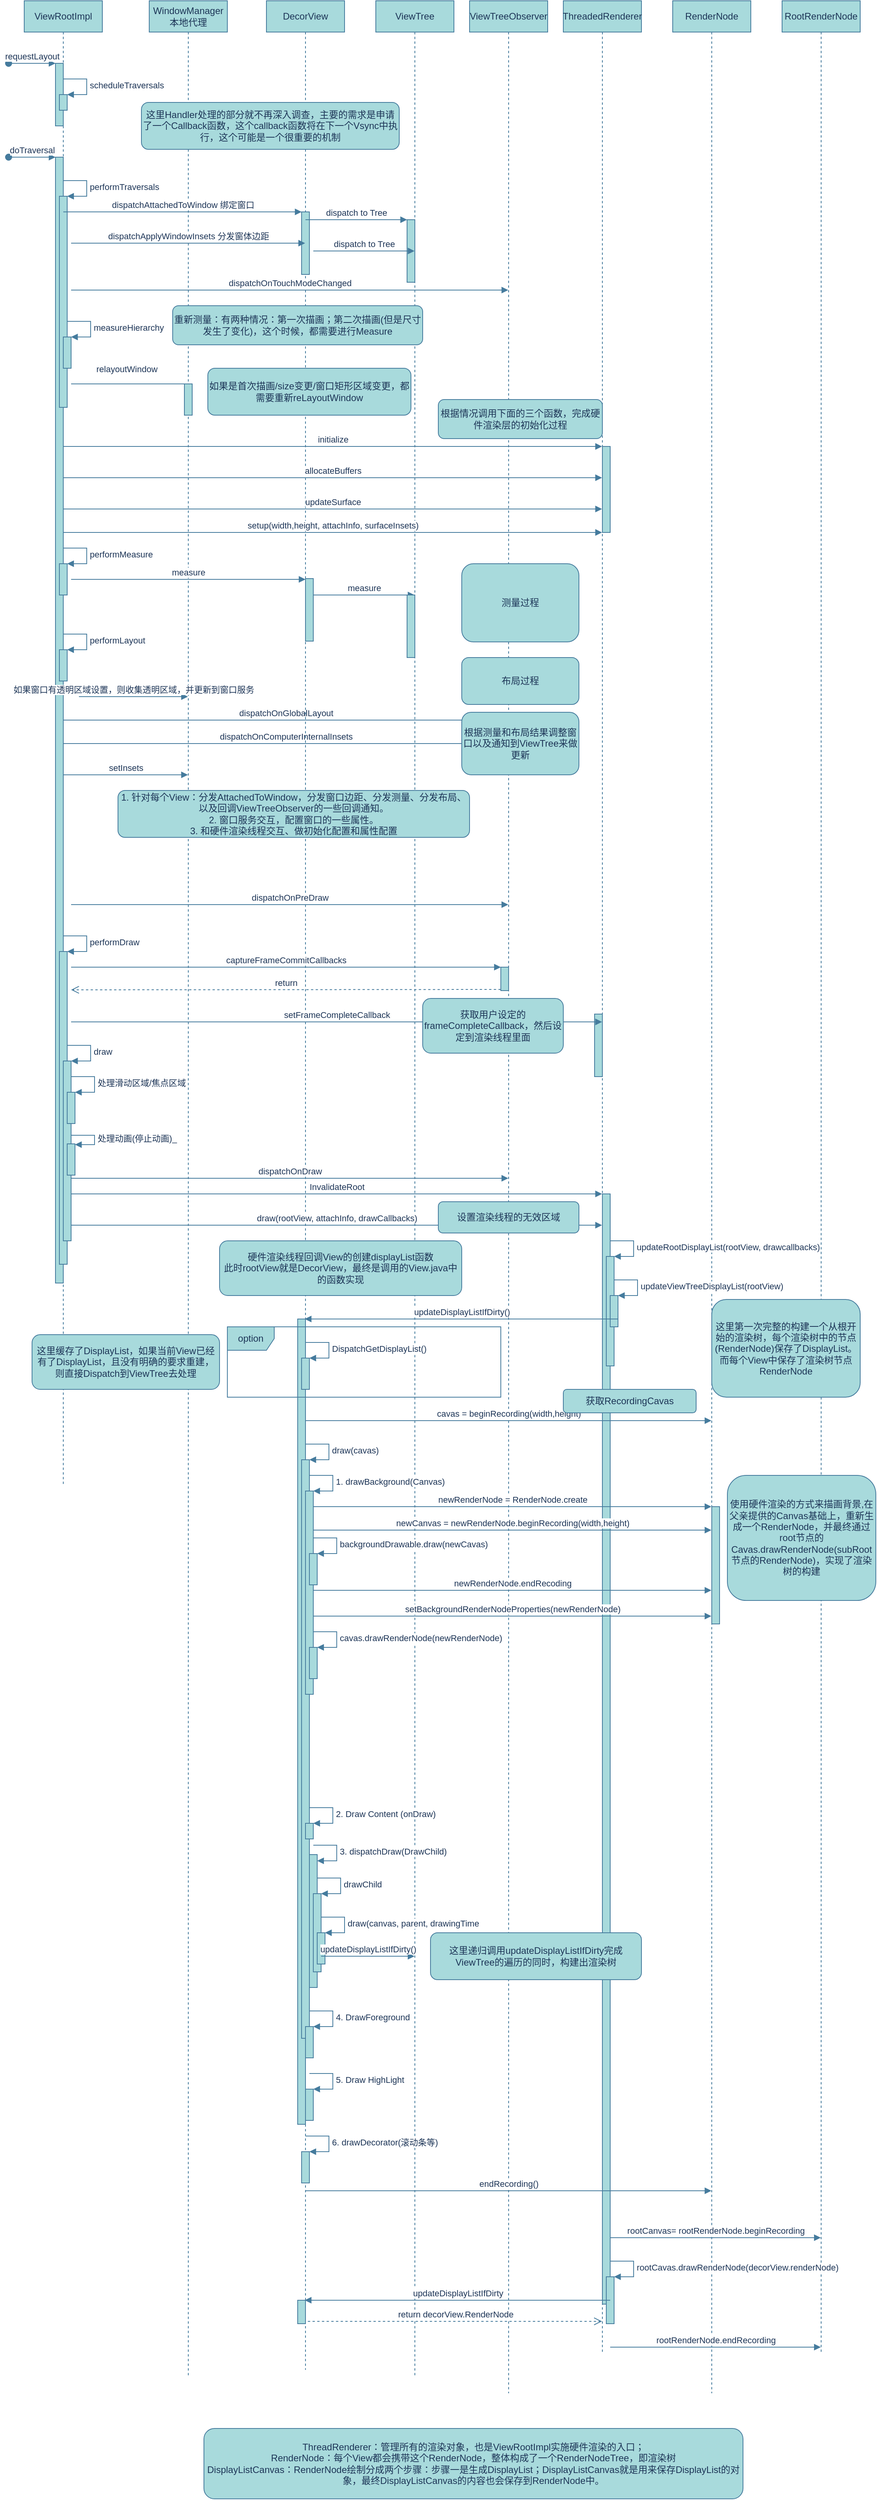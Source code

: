 <mxfile version="16.5.3" type="github">
  <diagram id="4_MvJZbQ4KGRWns48lMO" name="Page-1">
    <mxGraphModel dx="1306" dy="874" grid="1" gridSize="10" guides="1" tooltips="1" connect="1" arrows="1" fold="1" page="1" pageScale="1" pageWidth="850" pageHeight="1100" math="0" shadow="0">
      <root>
        <mxCell id="0" />
        <mxCell id="1" style="locked=1;" parent="0" />
        <mxCell id="CiGQHhAC6o2fzIwNxQN8-1" value="ViewRootImpl" style="shape=umlLifeline;perimeter=lifelinePerimeter;whiteSpace=wrap;html=1;container=1;collapsible=0;recursiveResize=0;outlineConnect=0;rounded=0;sketch=0;fontColor=#1D3557;strokeColor=#457B9D;fillColor=#A8DADC;" vertex="1" parent="1">
          <mxGeometry x="60" y="20" width="100" height="1900" as="geometry" />
        </mxCell>
        <mxCell id="CiGQHhAC6o2fzIwNxQN8-5" value="" style="html=1;points=[];perimeter=orthogonalPerimeter;rounded=0;sketch=0;fontColor=#1D3557;strokeColor=#457B9D;fillColor=#A8DADC;" vertex="1" parent="CiGQHhAC6o2fzIwNxQN8-1">
          <mxGeometry x="40" y="80" width="10" height="80" as="geometry" />
        </mxCell>
        <mxCell id="CiGQHhAC6o2fzIwNxQN8-6" value="requestLayout" style="html=1;verticalAlign=bottom;startArrow=oval;endArrow=block;startSize=8;rounded=1;sketch=0;fontColor=#1D3557;strokeColor=#457B9D;fillColor=#A8DADC;curved=0;" edge="1" target="CiGQHhAC6o2fzIwNxQN8-5" parent="CiGQHhAC6o2fzIwNxQN8-1">
          <mxGeometry relative="1" as="geometry">
            <mxPoint x="-20" y="80" as="sourcePoint" />
          </mxGeometry>
        </mxCell>
        <mxCell id="CiGQHhAC6o2fzIwNxQN8-7" value="" style="html=1;points=[];perimeter=orthogonalPerimeter;rounded=0;sketch=0;fontColor=#1D3557;strokeColor=#457B9D;fillColor=#A8DADC;" vertex="1" parent="CiGQHhAC6o2fzIwNxQN8-1">
          <mxGeometry x="45" y="120" width="10" height="20" as="geometry" />
        </mxCell>
        <mxCell id="CiGQHhAC6o2fzIwNxQN8-8" value="scheduleTraversals" style="edgeStyle=orthogonalEdgeStyle;html=1;align=left;spacingLeft=2;endArrow=block;rounded=0;entryX=1;entryY=0;sketch=0;fontColor=#1D3557;strokeColor=#457B9D;fillColor=#A8DADC;curved=0;" edge="1" target="CiGQHhAC6o2fzIwNxQN8-7" parent="CiGQHhAC6o2fzIwNxQN8-1">
          <mxGeometry relative="1" as="geometry">
            <mxPoint x="50" y="100" as="sourcePoint" />
            <Array as="points">
              <mxPoint x="80" y="100" />
            </Array>
          </mxGeometry>
        </mxCell>
        <mxCell id="CiGQHhAC6o2fzIwNxQN8-62" value="dispatchOnGlobalLayout" style="html=1;verticalAlign=bottom;endArrow=block;rounded=1;sketch=0;fontColor=#1D3557;strokeColor=#457B9D;fillColor=#A8DADC;curved=0;" edge="1" parent="CiGQHhAC6o2fzIwNxQN8-1" target="CiGQHhAC6o2fzIwNxQN8-31">
          <mxGeometry width="80" relative="1" as="geometry">
            <mxPoint x="50" y="920" as="sourcePoint" />
            <mxPoint x="130" y="920" as="targetPoint" />
          </mxGeometry>
        </mxCell>
        <mxCell id="CiGQHhAC6o2fzIwNxQN8-63" value="dispatchOnComputerInternalInsets" style="html=1;verticalAlign=bottom;endArrow=block;rounded=1;sketch=0;fontColor=#1D3557;strokeColor=#457B9D;fillColor=#A8DADC;curved=0;" edge="1" parent="CiGQHhAC6o2fzIwNxQN8-1" target="CiGQHhAC6o2fzIwNxQN8-31">
          <mxGeometry width="80" relative="1" as="geometry">
            <mxPoint x="50" y="950" as="sourcePoint" />
            <mxPoint x="130" y="950" as="targetPoint" />
          </mxGeometry>
        </mxCell>
        <mxCell id="CiGQHhAC6o2fzIwNxQN8-2" value="DecorView" style="shape=umlLifeline;perimeter=lifelinePerimeter;whiteSpace=wrap;html=1;container=1;collapsible=0;recursiveResize=0;outlineConnect=0;rounded=0;sketch=0;fontColor=#1D3557;strokeColor=#457B9D;fillColor=#A8DADC;" vertex="1" parent="1">
          <mxGeometry x="370" y="20" width="100" height="3030" as="geometry" />
        </mxCell>
        <mxCell id="CiGQHhAC6o2fzIwNxQN8-3" value="WindowManager&lt;br&gt;本地代理" style="shape=umlLifeline;perimeter=lifelinePerimeter;whiteSpace=wrap;html=1;container=1;collapsible=0;recursiveResize=0;outlineConnect=0;rounded=0;sketch=0;fontColor=#1D3557;strokeColor=#457B9D;fillColor=#A8DADC;" vertex="1" parent="1">
          <mxGeometry x="220" y="20" width="100" height="3040" as="geometry" />
        </mxCell>
        <mxCell id="CiGQHhAC6o2fzIwNxQN8-4" value="ViewTree" style="shape=umlLifeline;perimeter=lifelinePerimeter;whiteSpace=wrap;html=1;container=1;collapsible=0;recursiveResize=0;outlineConnect=0;rounded=0;sketch=0;fontColor=#1D3557;strokeColor=#457B9D;fillColor=#A8DADC;" vertex="1" parent="1">
          <mxGeometry x="510" y="20" width="100" height="3040" as="geometry" />
        </mxCell>
        <mxCell id="CiGQHhAC6o2fzIwNxQN8-31" value="ViewTreeObserver" style="shape=umlLifeline;perimeter=lifelinePerimeter;whiteSpace=wrap;html=1;container=1;collapsible=0;recursiveResize=0;outlineConnect=0;rounded=0;sketch=0;fontColor=#1D3557;strokeColor=#457B9D;fillColor=#A8DADC;" vertex="1" parent="1">
          <mxGeometry x="630" y="20" width="100" height="3060" as="geometry" />
        </mxCell>
        <mxCell id="CiGQHhAC6o2fzIwNxQN8-44" value="ThreadedRenderer" style="shape=umlLifeline;perimeter=lifelinePerimeter;whiteSpace=wrap;html=1;container=1;collapsible=0;recursiveResize=0;outlineConnect=0;rounded=0;sketch=0;fontColor=#1D3557;strokeColor=#457B9D;fillColor=#A8DADC;" vertex="1" parent="1">
          <mxGeometry x="750" y="20" width="100" height="3010" as="geometry" />
        </mxCell>
        <mxCell id="CiGQHhAC6o2fzIwNxQN8-106" value="RenderNode" style="shape=umlLifeline;perimeter=lifelinePerimeter;whiteSpace=wrap;html=1;container=1;collapsible=0;recursiveResize=0;outlineConnect=0;rounded=0;sketch=0;fontColor=#1D3557;strokeColor=#457B9D;fillColor=#A8DADC;" vertex="1" parent="1">
          <mxGeometry x="890" y="20" width="100" height="3060" as="geometry" />
        </mxCell>
        <mxCell id="CiGQHhAC6o2fzIwNxQN8-147" value="RootRenderNode" style="shape=umlLifeline;perimeter=lifelinePerimeter;whiteSpace=wrap;html=1;container=1;collapsible=0;recursiveResize=0;outlineConnect=0;rounded=0;sketch=0;fontColor=#1D3557;strokeColor=#457B9D;fillColor=#A8DADC;" vertex="1" parent="1">
          <mxGeometry x="1030" y="20" width="100" height="3010" as="geometry" />
        </mxCell>
        <mxCell id="CiGQHhAC6o2fzIwNxQN8-9" value="contentLayer" style="" parent="0" />
        <mxCell id="CiGQHhAC6o2fzIwNxQN8-14" value="" style="html=1;points=[];perimeter=orthogonalPerimeter;rounded=0;sketch=0;fontColor=#1D3557;strokeColor=#457B9D;fillColor=#A8DADC;" vertex="1" parent="CiGQHhAC6o2fzIwNxQN8-9">
          <mxGeometry x="100" y="220" width="10" height="1440" as="geometry" />
        </mxCell>
        <mxCell id="CiGQHhAC6o2fzIwNxQN8-15" value="doTraversal" style="html=1;verticalAlign=bottom;startArrow=oval;endArrow=block;startSize=8;rounded=1;sketch=0;fontColor=#1D3557;strokeColor=#457B9D;fillColor=#A8DADC;curved=0;" edge="1" target="CiGQHhAC6o2fzIwNxQN8-14" parent="CiGQHhAC6o2fzIwNxQN8-9">
          <mxGeometry relative="1" as="geometry">
            <mxPoint x="40" y="220" as="sourcePoint" />
          </mxGeometry>
        </mxCell>
        <mxCell id="CiGQHhAC6o2fzIwNxQN8-16" value="" style="html=1;points=[];perimeter=orthogonalPerimeter;rounded=0;sketch=0;fontColor=#1D3557;strokeColor=#457B9D;fillColor=#A8DADC;" vertex="1" parent="CiGQHhAC6o2fzIwNxQN8-9">
          <mxGeometry x="105" y="270" width="10" height="270" as="geometry" />
        </mxCell>
        <mxCell id="CiGQHhAC6o2fzIwNxQN8-17" value="performTraversals" style="edgeStyle=orthogonalEdgeStyle;html=1;align=left;spacingLeft=2;endArrow=block;rounded=0;entryX=1;entryY=0;sketch=0;fontColor=#1D3557;strokeColor=#457B9D;fillColor=#A8DADC;curved=0;" edge="1" target="CiGQHhAC6o2fzIwNxQN8-16" parent="CiGQHhAC6o2fzIwNxQN8-9">
          <mxGeometry relative="1" as="geometry">
            <mxPoint x="110" y="250" as="sourcePoint" />
            <Array as="points">
              <mxPoint x="140" y="250" />
            </Array>
          </mxGeometry>
        </mxCell>
        <mxCell id="CiGQHhAC6o2fzIwNxQN8-23" value="" style="html=1;points=[];perimeter=orthogonalPerimeter;rounded=0;sketch=0;fontColor=#1D3557;strokeColor=#457B9D;fillColor=#A8DADC;" vertex="1" parent="CiGQHhAC6o2fzIwNxQN8-9">
          <mxGeometry x="415" y="290" width="10" height="80" as="geometry" />
        </mxCell>
        <mxCell id="CiGQHhAC6o2fzIwNxQN8-24" value="dispatchAttachedToWindow 绑定窗口" style="html=1;verticalAlign=bottom;endArrow=block;entryX=0;entryY=0;rounded=1;sketch=0;fontColor=#1D3557;strokeColor=#457B9D;fillColor=#A8DADC;curved=0;" edge="1" target="CiGQHhAC6o2fzIwNxQN8-23" parent="CiGQHhAC6o2fzIwNxQN8-9" source="CiGQHhAC6o2fzIwNxQN8-1">
          <mxGeometry relative="1" as="geometry">
            <mxPoint x="345" y="290" as="sourcePoint" />
          </mxGeometry>
        </mxCell>
        <mxCell id="CiGQHhAC6o2fzIwNxQN8-26" value="dispatchApplyWindowInsets 分发窗体边距" style="html=1;verticalAlign=bottom;endArrow=block;rounded=1;sketch=0;fontColor=#1D3557;strokeColor=#457B9D;fillColor=#A8DADC;curved=0;" edge="1" parent="CiGQHhAC6o2fzIwNxQN8-9" target="CiGQHhAC6o2fzIwNxQN8-2">
          <mxGeometry width="80" relative="1" as="geometry">
            <mxPoint x="120" y="330" as="sourcePoint" />
            <mxPoint x="200" y="330" as="targetPoint" />
          </mxGeometry>
        </mxCell>
        <mxCell id="CiGQHhAC6o2fzIwNxQN8-27" value="" style="html=1;points=[];perimeter=orthogonalPerimeter;rounded=0;sketch=0;fontColor=#1D3557;strokeColor=#457B9D;fillColor=#A8DADC;" vertex="1" parent="CiGQHhAC6o2fzIwNxQN8-9">
          <mxGeometry x="550" y="300" width="10" height="80" as="geometry" />
        </mxCell>
        <mxCell id="CiGQHhAC6o2fzIwNxQN8-28" value="dispatch to Tree" style="html=1;verticalAlign=bottom;endArrow=block;entryX=0;entryY=0;rounded=1;sketch=0;fontColor=#1D3557;strokeColor=#457B9D;fillColor=#A8DADC;curved=0;" edge="1" target="CiGQHhAC6o2fzIwNxQN8-27" parent="CiGQHhAC6o2fzIwNxQN8-9" source="CiGQHhAC6o2fzIwNxQN8-2">
          <mxGeometry relative="1" as="geometry">
            <mxPoint x="480" y="300" as="sourcePoint" />
          </mxGeometry>
        </mxCell>
        <mxCell id="CiGQHhAC6o2fzIwNxQN8-30" value="dispatch to Tree" style="html=1;verticalAlign=bottom;endArrow=block;rounded=1;sketch=0;fontColor=#1D3557;strokeColor=#457B9D;fillColor=#A8DADC;curved=0;" edge="1" parent="CiGQHhAC6o2fzIwNxQN8-9" target="CiGQHhAC6o2fzIwNxQN8-4">
          <mxGeometry width="80" relative="1" as="geometry">
            <mxPoint x="430" y="340" as="sourcePoint" />
            <mxPoint x="510" y="340" as="targetPoint" />
          </mxGeometry>
        </mxCell>
        <mxCell id="CiGQHhAC6o2fzIwNxQN8-36" value="dispatchOnTouchModeChanged" style="html=1;verticalAlign=bottom;endArrow=block;rounded=1;sketch=0;fontColor=#1D3557;strokeColor=#457B9D;fillColor=#A8DADC;curved=0;" edge="1" parent="CiGQHhAC6o2fzIwNxQN8-9" target="CiGQHhAC6o2fzIwNxQN8-31">
          <mxGeometry width="80" relative="1" as="geometry">
            <mxPoint x="120" y="390" as="sourcePoint" />
            <mxPoint x="200" y="390" as="targetPoint" />
          </mxGeometry>
        </mxCell>
        <mxCell id="CiGQHhAC6o2fzIwNxQN8-37" value="" style="html=1;points=[];perimeter=orthogonalPerimeter;rounded=0;sketch=0;fontColor=#1D3557;strokeColor=#457B9D;fillColor=#A8DADC;" vertex="1" parent="CiGQHhAC6o2fzIwNxQN8-9">
          <mxGeometry x="110" y="450" width="10" height="40" as="geometry" />
        </mxCell>
        <mxCell id="CiGQHhAC6o2fzIwNxQN8-38" value="measureHierarchy" style="edgeStyle=orthogonalEdgeStyle;html=1;align=left;spacingLeft=2;endArrow=block;rounded=0;entryX=1;entryY=0;sketch=0;fontColor=#1D3557;strokeColor=#457B9D;fillColor=#A8DADC;curved=0;" edge="1" target="CiGQHhAC6o2fzIwNxQN8-37" parent="CiGQHhAC6o2fzIwNxQN8-9">
          <mxGeometry relative="1" as="geometry">
            <mxPoint x="115" y="430" as="sourcePoint" />
            <Array as="points">
              <mxPoint x="145" y="430" />
            </Array>
          </mxGeometry>
        </mxCell>
        <mxCell id="CiGQHhAC6o2fzIwNxQN8-40" value="relayoutWindow" style="html=1;verticalAlign=bottom;endArrow=block;rounded=1;sketch=0;fontColor=#1D3557;strokeColor=#457B9D;fillColor=#A8DADC;curved=0;startArrow=none;" edge="1" parent="CiGQHhAC6o2fzIwNxQN8-9" source="CiGQHhAC6o2fzIwNxQN8-41" target="CiGQHhAC6o2fzIwNxQN8-3">
          <mxGeometry x="NaN" y="85" width="80" relative="1" as="geometry">
            <mxPoint x="120" y="510" as="sourcePoint" />
            <mxPoint x="200" y="510" as="targetPoint" />
            <mxPoint x="-79" y="-30" as="offset" />
          </mxGeometry>
        </mxCell>
        <mxCell id="CiGQHhAC6o2fzIwNxQN8-41" value="" style="html=1;points=[];perimeter=orthogonalPerimeter;rounded=0;sketch=0;fontColor=#1D3557;strokeColor=#457B9D;fillColor=#A8DADC;" vertex="1" parent="CiGQHhAC6o2fzIwNxQN8-9">
          <mxGeometry x="265" y="510" width="10" height="40" as="geometry" />
        </mxCell>
        <mxCell id="CiGQHhAC6o2fzIwNxQN8-42" value="" style="html=1;verticalAlign=bottom;endArrow=none;rounded=1;sketch=0;fontColor=#1D3557;strokeColor=#457B9D;fillColor=#A8DADC;curved=0;" edge="1" parent="CiGQHhAC6o2fzIwNxQN8-9" target="CiGQHhAC6o2fzIwNxQN8-41">
          <mxGeometry width="80" relative="1" as="geometry">
            <mxPoint x="120" y="510" as="sourcePoint" />
            <mxPoint x="269.5" y="510" as="targetPoint" />
          </mxGeometry>
        </mxCell>
        <mxCell id="CiGQHhAC6o2fzIwNxQN8-47" value="initialize" style="html=1;verticalAlign=bottom;endArrow=block;rounded=1;sketch=0;fontColor=#1D3557;strokeColor=#457B9D;fillColor=#A8DADC;curved=0;" edge="1" parent="CiGQHhAC6o2fzIwNxQN8-9">
          <mxGeometry width="80" relative="1" as="geometry">
            <mxPoint x="110" y="590" as="sourcePoint" />
            <mxPoint x="799.5" y="590" as="targetPoint" />
          </mxGeometry>
        </mxCell>
        <mxCell id="CiGQHhAC6o2fzIwNxQN8-48" value="allocateBuffers" style="html=1;verticalAlign=bottom;endArrow=block;rounded=1;sketch=0;fontColor=#1D3557;strokeColor=#457B9D;fillColor=#A8DADC;curved=0;" edge="1" parent="CiGQHhAC6o2fzIwNxQN8-9" target="CiGQHhAC6o2fzIwNxQN8-44">
          <mxGeometry width="80" relative="1" as="geometry">
            <mxPoint x="110" y="630" as="sourcePoint" />
            <mxPoint x="190" y="630" as="targetPoint" />
          </mxGeometry>
        </mxCell>
        <mxCell id="CiGQHhAC6o2fzIwNxQN8-49" value="updateSurface" style="html=1;verticalAlign=bottom;endArrow=block;rounded=1;sketch=0;fontColor=#1D3557;strokeColor=#457B9D;fillColor=#A8DADC;curved=0;" edge="1" parent="CiGQHhAC6o2fzIwNxQN8-9" target="CiGQHhAC6o2fzIwNxQN8-44">
          <mxGeometry width="80" relative="1" as="geometry">
            <mxPoint x="110" y="670" as="sourcePoint" />
            <mxPoint x="190" y="670" as="targetPoint" />
          </mxGeometry>
        </mxCell>
        <mxCell id="CiGQHhAC6o2fzIwNxQN8-50" value="" style="html=1;points=[];perimeter=orthogonalPerimeter;rounded=0;sketch=0;fontColor=#1D3557;strokeColor=#457B9D;fillColor=#A8DADC;" vertex="1" parent="CiGQHhAC6o2fzIwNxQN8-9">
          <mxGeometry x="800" y="590" width="10" height="110" as="geometry" />
        </mxCell>
        <mxCell id="CiGQHhAC6o2fzIwNxQN8-52" value="setup(width,height, attachInfo, surfaceInsets)" style="html=1;verticalAlign=bottom;endArrow=block;rounded=1;sketch=0;fontColor=#1D3557;strokeColor=#457B9D;fillColor=#A8DADC;curved=0;" edge="1" parent="CiGQHhAC6o2fzIwNxQN8-9" target="CiGQHhAC6o2fzIwNxQN8-44">
          <mxGeometry width="80" relative="1" as="geometry">
            <mxPoint x="110" y="700" as="sourcePoint" />
            <mxPoint x="190" y="700" as="targetPoint" />
          </mxGeometry>
        </mxCell>
        <mxCell id="CiGQHhAC6o2fzIwNxQN8-53" value="" style="html=1;points=[];perimeter=orthogonalPerimeter;rounded=0;sketch=0;fontColor=#1D3557;strokeColor=#457B9D;fillColor=#A8DADC;" vertex="1" parent="CiGQHhAC6o2fzIwNxQN8-9">
          <mxGeometry x="105" y="740" width="10" height="40" as="geometry" />
        </mxCell>
        <mxCell id="CiGQHhAC6o2fzIwNxQN8-54" value="performMeasure" style="edgeStyle=orthogonalEdgeStyle;html=1;align=left;spacingLeft=2;endArrow=block;rounded=0;entryX=1;entryY=0;sketch=0;fontColor=#1D3557;strokeColor=#457B9D;fillColor=#A8DADC;curved=0;" edge="1" target="CiGQHhAC6o2fzIwNxQN8-53" parent="CiGQHhAC6o2fzIwNxQN8-9">
          <mxGeometry relative="1" as="geometry">
            <mxPoint x="110" y="720" as="sourcePoint" />
            <Array as="points">
              <mxPoint x="140" y="720" />
            </Array>
          </mxGeometry>
        </mxCell>
        <mxCell id="CiGQHhAC6o2fzIwNxQN8-55" value="measure" style="html=1;verticalAlign=bottom;endArrow=block;rounded=1;sketch=0;fontColor=#1D3557;strokeColor=#457B9D;fillColor=#A8DADC;curved=0;" edge="1" parent="CiGQHhAC6o2fzIwNxQN8-9">
          <mxGeometry width="80" relative="1" as="geometry">
            <mxPoint x="120" y="760" as="sourcePoint" />
            <mxPoint x="420" y="760" as="targetPoint" />
          </mxGeometry>
        </mxCell>
        <mxCell id="CiGQHhAC6o2fzIwNxQN8-56" value="" style="html=1;points=[];perimeter=orthogonalPerimeter;rounded=0;sketch=0;fontColor=#1D3557;strokeColor=#457B9D;fillColor=#A8DADC;" vertex="1" parent="CiGQHhAC6o2fzIwNxQN8-9">
          <mxGeometry x="420" y="759" width="10" height="80" as="geometry" />
        </mxCell>
        <mxCell id="CiGQHhAC6o2fzIwNxQN8-57" value="measure" style="html=1;verticalAlign=bottom;endArrow=block;rounded=1;sketch=0;fontColor=#1D3557;strokeColor=#457B9D;fillColor=#A8DADC;curved=0;" edge="1" parent="CiGQHhAC6o2fzIwNxQN8-9" target="CiGQHhAC6o2fzIwNxQN8-4">
          <mxGeometry width="80" relative="1" as="geometry">
            <mxPoint x="430" y="780" as="sourcePoint" />
            <mxPoint x="510" y="780" as="targetPoint" />
          </mxGeometry>
        </mxCell>
        <mxCell id="CiGQHhAC6o2fzIwNxQN8-58" value="" style="html=1;points=[];perimeter=orthogonalPerimeter;rounded=0;sketch=0;fontColor=#1D3557;strokeColor=#457B9D;fillColor=#A8DADC;" vertex="1" parent="CiGQHhAC6o2fzIwNxQN8-9">
          <mxGeometry x="550" y="780" width="10" height="80" as="geometry" />
        </mxCell>
        <mxCell id="CiGQHhAC6o2fzIwNxQN8-59" value="" style="html=1;points=[];perimeter=orthogonalPerimeter;rounded=0;sketch=0;fontColor=#1D3557;strokeColor=#457B9D;fillColor=#A8DADC;" vertex="1" parent="CiGQHhAC6o2fzIwNxQN8-9">
          <mxGeometry x="105" y="850" width="10" height="40" as="geometry" />
        </mxCell>
        <mxCell id="CiGQHhAC6o2fzIwNxQN8-60" value="performLayout" style="edgeStyle=orthogonalEdgeStyle;html=1;align=left;spacingLeft=2;endArrow=block;rounded=0;entryX=1;entryY=0;sketch=0;fontColor=#1D3557;strokeColor=#457B9D;fillColor=#A8DADC;curved=0;" edge="1" target="CiGQHhAC6o2fzIwNxQN8-59" parent="CiGQHhAC6o2fzIwNxQN8-9">
          <mxGeometry relative="1" as="geometry">
            <mxPoint x="110" y="830" as="sourcePoint" />
            <Array as="points">
              <mxPoint x="140" y="830" />
            </Array>
          </mxGeometry>
        </mxCell>
        <mxCell id="CiGQHhAC6o2fzIwNxQN8-61" value="如果窗口有透明区域设置，则收集透明区域，并更新到窗口服务" style="html=1;verticalAlign=bottom;endArrow=block;rounded=1;sketch=0;fontColor=#1D3557;strokeColor=#457B9D;fillColor=#A8DADC;curved=0;" edge="1" parent="CiGQHhAC6o2fzIwNxQN8-9" target="CiGQHhAC6o2fzIwNxQN8-3">
          <mxGeometry width="80" relative="1" as="geometry">
            <mxPoint x="130" y="910" as="sourcePoint" />
            <mxPoint x="200" y="880" as="targetPoint" />
            <Array as="points">
              <mxPoint x="180" y="910" />
            </Array>
          </mxGeometry>
        </mxCell>
        <mxCell id="CiGQHhAC6o2fzIwNxQN8-64" value="setInsets" style="html=1;verticalAlign=bottom;endArrow=block;rounded=1;sketch=0;fontColor=#1D3557;strokeColor=#457B9D;fillColor=#A8DADC;curved=0;" edge="1" parent="CiGQHhAC6o2fzIwNxQN8-9" target="CiGQHhAC6o2fzIwNxQN8-3">
          <mxGeometry width="80" relative="1" as="geometry">
            <mxPoint x="110" y="1010" as="sourcePoint" />
            <mxPoint x="190" y="1010" as="targetPoint" />
          </mxGeometry>
        </mxCell>
        <mxCell id="CiGQHhAC6o2fzIwNxQN8-69" value="dispatchOnPreDraw" style="html=1;verticalAlign=bottom;endArrow=block;rounded=1;sketch=0;fontColor=#1D3557;strokeColor=#457B9D;fillColor=#A8DADC;curved=0;" edge="1" parent="CiGQHhAC6o2fzIwNxQN8-9">
          <mxGeometry width="80" relative="1" as="geometry">
            <mxPoint x="120" y="1176" as="sourcePoint" />
            <mxPoint x="679.5" y="1176" as="targetPoint" />
          </mxGeometry>
        </mxCell>
        <mxCell id="CiGQHhAC6o2fzIwNxQN8-70" value="" style="html=1;points=[];perimeter=orthogonalPerimeter;rounded=0;sketch=0;fontColor=#1D3557;strokeColor=#457B9D;fillColor=#A8DADC;" vertex="1" parent="CiGQHhAC6o2fzIwNxQN8-9">
          <mxGeometry x="105" y="1236" width="10" height="400" as="geometry" />
        </mxCell>
        <mxCell id="CiGQHhAC6o2fzIwNxQN8-71" value="performDraw" style="edgeStyle=orthogonalEdgeStyle;html=1;align=left;spacingLeft=2;endArrow=block;rounded=0;entryX=1;entryY=0;sketch=0;fontColor=#1D3557;strokeColor=#457B9D;fillColor=#A8DADC;curved=0;" edge="1" target="CiGQHhAC6o2fzIwNxQN8-70" parent="CiGQHhAC6o2fzIwNxQN8-9">
          <mxGeometry relative="1" as="geometry">
            <mxPoint x="110" y="1216" as="sourcePoint" />
            <Array as="points">
              <mxPoint x="140" y="1216" />
            </Array>
          </mxGeometry>
        </mxCell>
        <mxCell id="CiGQHhAC6o2fzIwNxQN8-72" value="" style="html=1;points=[];perimeter=orthogonalPerimeter;rounded=0;sketch=0;fontColor=#1D3557;strokeColor=#457B9D;fillColor=#A8DADC;" vertex="1" parent="CiGQHhAC6o2fzIwNxQN8-9">
          <mxGeometry x="670" y="1256" width="10" height="30" as="geometry" />
        </mxCell>
        <mxCell id="CiGQHhAC6o2fzIwNxQN8-73" value="captureFrameCommitCallbacks" style="html=1;verticalAlign=bottom;endArrow=block;entryX=0;entryY=0;rounded=1;sketch=0;fontColor=#1D3557;strokeColor=#457B9D;fillColor=#A8DADC;curved=0;" edge="1" target="CiGQHhAC6o2fzIwNxQN8-72" parent="CiGQHhAC6o2fzIwNxQN8-9">
          <mxGeometry relative="1" as="geometry">
            <mxPoint x="120" y="1256" as="sourcePoint" />
          </mxGeometry>
        </mxCell>
        <mxCell id="CiGQHhAC6o2fzIwNxQN8-74" value="return" style="html=1;verticalAlign=bottom;endArrow=open;dashed=1;endSize=8;exitX=0;exitY=0.95;rounded=1;sketch=0;fontColor=#1D3557;strokeColor=#457B9D;fillColor=#A8DADC;curved=0;" edge="1" source="CiGQHhAC6o2fzIwNxQN8-72" parent="CiGQHhAC6o2fzIwNxQN8-9">
          <mxGeometry relative="1" as="geometry">
            <mxPoint x="120" y="1285" as="targetPoint" />
          </mxGeometry>
        </mxCell>
        <mxCell id="CiGQHhAC6o2fzIwNxQN8-75" value="" style="html=1;points=[];perimeter=orthogonalPerimeter;rounded=0;sketch=0;fontColor=#1D3557;strokeColor=#457B9D;fillColor=#A8DADC;" vertex="1" parent="CiGQHhAC6o2fzIwNxQN8-9">
          <mxGeometry x="790" y="1316" width="10" height="80" as="geometry" />
        </mxCell>
        <mxCell id="CiGQHhAC6o2fzIwNxQN8-76" value="setFrameCompleteCallback" style="html=1;verticalAlign=bottom;endArrow=block;rounded=1;sketch=0;fontColor=#1D3557;strokeColor=#457B9D;fillColor=#A8DADC;curved=0;" edge="1" parent="CiGQHhAC6o2fzIwNxQN8-9">
          <mxGeometry width="80" relative="1" as="geometry">
            <mxPoint x="120" y="1326" as="sourcePoint" />
            <mxPoint x="799.5" y="1326" as="targetPoint" />
          </mxGeometry>
        </mxCell>
        <mxCell id="CiGQHhAC6o2fzIwNxQN8-78" value="" style="html=1;points=[];perimeter=orthogonalPerimeter;rounded=0;sketch=0;fontColor=#1D3557;strokeColor=#457B9D;fillColor=#A8DADC;" vertex="1" parent="CiGQHhAC6o2fzIwNxQN8-9">
          <mxGeometry x="110" y="1376" width="10" height="230" as="geometry" />
        </mxCell>
        <mxCell id="CiGQHhAC6o2fzIwNxQN8-79" value="draw" style="edgeStyle=orthogonalEdgeStyle;html=1;align=left;spacingLeft=2;endArrow=block;rounded=0;entryX=1;entryY=0;sketch=0;fontColor=#1D3557;strokeColor=#457B9D;fillColor=#A8DADC;curved=0;" edge="1" target="CiGQHhAC6o2fzIwNxQN8-78" parent="CiGQHhAC6o2fzIwNxQN8-9">
          <mxGeometry relative="1" as="geometry">
            <mxPoint x="115" y="1356" as="sourcePoint" />
            <Array as="points">
              <mxPoint x="145" y="1356" />
            </Array>
          </mxGeometry>
        </mxCell>
        <mxCell id="CiGQHhAC6o2fzIwNxQN8-80" value="" style="html=1;points=[];perimeter=orthogonalPerimeter;rounded=0;sketch=0;fontColor=#1D3557;strokeColor=#457B9D;fillColor=#A8DADC;" vertex="1" parent="CiGQHhAC6o2fzIwNxQN8-9">
          <mxGeometry x="115" y="1416" width="10" height="40" as="geometry" />
        </mxCell>
        <mxCell id="CiGQHhAC6o2fzIwNxQN8-81" value="处理滑动区域/焦点区域" style="edgeStyle=orthogonalEdgeStyle;html=1;align=left;spacingLeft=2;endArrow=block;rounded=0;entryX=1;entryY=0;sketch=0;fontColor=#1D3557;strokeColor=#457B9D;fillColor=#A8DADC;curved=0;" edge="1" target="CiGQHhAC6o2fzIwNxQN8-80" parent="CiGQHhAC6o2fzIwNxQN8-9">
          <mxGeometry relative="1" as="geometry">
            <mxPoint x="120" y="1396" as="sourcePoint" />
            <Array as="points">
              <mxPoint x="150" y="1396" />
            </Array>
          </mxGeometry>
        </mxCell>
        <mxCell id="CiGQHhAC6o2fzIwNxQN8-82" value="" style="html=1;points=[];perimeter=orthogonalPerimeter;rounded=0;sketch=0;fontColor=#1D3557;strokeColor=#457B9D;fillColor=#A8DADC;" vertex="1" parent="CiGQHhAC6o2fzIwNxQN8-9">
          <mxGeometry x="115" y="1482" width="10" height="40" as="geometry" />
        </mxCell>
        <mxCell id="CiGQHhAC6o2fzIwNxQN8-83" value="处理动画(停止动画)_" style="edgeStyle=orthogonalEdgeStyle;html=1;align=left;spacingLeft=2;endArrow=block;rounded=0;entryX=1;entryY=0;sketch=0;fontColor=#1D3557;strokeColor=#457B9D;fillColor=#A8DADC;curved=0;" edge="1" parent="CiGQHhAC6o2fzIwNxQN8-9">
          <mxGeometry relative="1" as="geometry">
            <mxPoint x="120" y="1471" as="sourcePoint" />
            <Array as="points">
              <mxPoint x="150" y="1471" />
            </Array>
            <mxPoint x="125" y="1483" as="targetPoint" />
          </mxGeometry>
        </mxCell>
        <mxCell id="CiGQHhAC6o2fzIwNxQN8-86" value="dispatchOnDraw" style="html=1;verticalAlign=bottom;endArrow=block;rounded=1;sketch=0;fontColor=#1D3557;strokeColor=#457B9D;fillColor=#A8DADC;curved=0;" edge="1" parent="CiGQHhAC6o2fzIwNxQN8-9">
          <mxGeometry width="80" relative="1" as="geometry">
            <mxPoint x="120" y="1526" as="sourcePoint" />
            <mxPoint x="679.5" y="1526" as="targetPoint" />
          </mxGeometry>
        </mxCell>
        <mxCell id="CiGQHhAC6o2fzIwNxQN8-87" value="InvalidateRoot" style="html=1;verticalAlign=bottom;endArrow=block;rounded=1;sketch=0;fontColor=#1D3557;strokeColor=#457B9D;fillColor=#A8DADC;curved=0;" edge="1" parent="CiGQHhAC6o2fzIwNxQN8-9">
          <mxGeometry width="80" relative="1" as="geometry">
            <mxPoint x="120" y="1546" as="sourcePoint" />
            <mxPoint x="799.5" y="1546" as="targetPoint" />
          </mxGeometry>
        </mxCell>
        <mxCell id="CiGQHhAC6o2fzIwNxQN8-90" value="draw(rootView, attachInfo, drawCallbacks)" style="html=1;verticalAlign=bottom;endArrow=block;rounded=1;sketch=0;fontColor=#1D3557;strokeColor=#457B9D;fillColor=#A8DADC;curved=0;" edge="1" parent="CiGQHhAC6o2fzIwNxQN8-9">
          <mxGeometry width="80" relative="1" as="geometry">
            <mxPoint x="120" y="1586" as="sourcePoint" />
            <mxPoint x="799.5" y="1586" as="targetPoint" />
          </mxGeometry>
        </mxCell>
        <mxCell id="CiGQHhAC6o2fzIwNxQN8-91" value="" style="html=1;points=[];perimeter=orthogonalPerimeter;rounded=0;sketch=0;fontColor=#1D3557;strokeColor=#457B9D;fillColor=#A8DADC;" vertex="1" parent="CiGQHhAC6o2fzIwNxQN8-9">
          <mxGeometry x="800" y="1546" width="10" height="1420" as="geometry" />
        </mxCell>
        <mxCell id="CiGQHhAC6o2fzIwNxQN8-92" value="" style="html=1;points=[];perimeter=orthogonalPerimeter;rounded=0;sketch=0;fontColor=#1D3557;strokeColor=#457B9D;fillColor=#A8DADC;" vertex="1" parent="CiGQHhAC6o2fzIwNxQN8-9">
          <mxGeometry x="805" y="1626" width="10" height="140" as="geometry" />
        </mxCell>
        <mxCell id="CiGQHhAC6o2fzIwNxQN8-93" value="updateRootDisplayList(rootView, drawcallbacks)" style="edgeStyle=orthogonalEdgeStyle;html=1;align=left;spacingLeft=2;endArrow=block;rounded=0;entryX=1;entryY=0;sketch=0;fontColor=#1D3557;strokeColor=#457B9D;fillColor=#A8DADC;curved=0;" edge="1" target="CiGQHhAC6o2fzIwNxQN8-92" parent="CiGQHhAC6o2fzIwNxQN8-9">
          <mxGeometry relative="1" as="geometry">
            <mxPoint x="810" y="1606" as="sourcePoint" />
            <Array as="points">
              <mxPoint x="840" y="1606" />
            </Array>
          </mxGeometry>
        </mxCell>
        <mxCell id="CiGQHhAC6o2fzIwNxQN8-94" value="" style="html=1;points=[];perimeter=orthogonalPerimeter;rounded=0;sketch=0;fontColor=#1D3557;strokeColor=#457B9D;fillColor=#A8DADC;" vertex="1" parent="CiGQHhAC6o2fzIwNxQN8-9">
          <mxGeometry x="810" y="1676" width="10" height="40" as="geometry" />
        </mxCell>
        <mxCell id="CiGQHhAC6o2fzIwNxQN8-95" value="updateViewTreeDisplayList(rootView)" style="edgeStyle=orthogonalEdgeStyle;html=1;align=left;spacingLeft=2;endArrow=block;rounded=0;entryX=1;entryY=0;sketch=0;fontColor=#1D3557;strokeColor=#457B9D;fillColor=#A8DADC;curved=0;" edge="1" target="CiGQHhAC6o2fzIwNxQN8-94" parent="CiGQHhAC6o2fzIwNxQN8-9">
          <mxGeometry relative="1" as="geometry">
            <mxPoint x="815" y="1656" as="sourcePoint" />
            <Array as="points">
              <mxPoint x="845" y="1656" />
            </Array>
          </mxGeometry>
        </mxCell>
        <mxCell id="CiGQHhAC6o2fzIwNxQN8-96" value="updateDisplayListIfDirty()" style="html=1;verticalAlign=bottom;endArrow=block;rounded=1;sketch=0;fontColor=#1D3557;strokeColor=#457B9D;fillColor=#A8DADC;curved=0;" edge="1" parent="CiGQHhAC6o2fzIwNxQN8-9">
          <mxGeometry width="80" relative="1" as="geometry">
            <mxPoint x="820" y="1706" as="sourcePoint" />
            <mxPoint x="419.071" y="1706" as="targetPoint" />
          </mxGeometry>
        </mxCell>
        <mxCell id="CiGQHhAC6o2fzIwNxQN8-100" value="" style="html=1;points=[];perimeter=orthogonalPerimeter;rounded=0;sketch=0;fontColor=#1D3557;strokeColor=#457B9D;fillColor=#A8DADC;" vertex="1" parent="CiGQHhAC6o2fzIwNxQN8-9">
          <mxGeometry x="410" y="1706" width="10" height="1030" as="geometry" />
        </mxCell>
        <mxCell id="CiGQHhAC6o2fzIwNxQN8-103" value="" style="html=1;points=[];perimeter=orthogonalPerimeter;rounded=0;sketch=0;fontColor=#1D3557;strokeColor=#457B9D;fillColor=#A8DADC;" vertex="1" parent="CiGQHhAC6o2fzIwNxQN8-9">
          <mxGeometry x="415" y="1756" width="10" height="40" as="geometry" />
        </mxCell>
        <mxCell id="CiGQHhAC6o2fzIwNxQN8-104" value="DispatchGetDisplayList()" style="edgeStyle=orthogonalEdgeStyle;html=1;align=left;spacingLeft=2;endArrow=block;rounded=0;entryX=1;entryY=0;sketch=0;fontColor=#1D3557;strokeColor=#457B9D;fillColor=#A8DADC;curved=0;" edge="1" target="CiGQHhAC6o2fzIwNxQN8-103" parent="CiGQHhAC6o2fzIwNxQN8-9">
          <mxGeometry relative="1" as="geometry">
            <mxPoint x="420" y="1736" as="sourcePoint" />
            <Array as="points">
              <mxPoint x="450" y="1736" />
            </Array>
          </mxGeometry>
        </mxCell>
        <mxCell id="CiGQHhAC6o2fzIwNxQN8-108" value="cavas = beginRecording(width,height)" style="html=1;verticalAlign=bottom;endArrow=block;rounded=1;sketch=0;fontColor=#1D3557;strokeColor=#457B9D;fillColor=#A8DADC;curved=0;" edge="1" parent="CiGQHhAC6o2fzIwNxQN8-9">
          <mxGeometry width="80" relative="1" as="geometry">
            <mxPoint x="420" y="1836" as="sourcePoint" />
            <mxPoint x="939.5" y="1836" as="targetPoint" />
          </mxGeometry>
        </mxCell>
        <mxCell id="CiGQHhAC6o2fzIwNxQN8-111" value="" style="html=1;points=[];perimeter=orthogonalPerimeter;rounded=0;sketch=0;fontColor=#1D3557;strokeColor=#457B9D;fillColor=#A8DADC;" vertex="1" parent="CiGQHhAC6o2fzIwNxQN8-9">
          <mxGeometry x="415" y="1886" width="10" height="740" as="geometry" />
        </mxCell>
        <mxCell id="CiGQHhAC6o2fzIwNxQN8-112" value="draw(cavas)" style="edgeStyle=orthogonalEdgeStyle;html=1;align=left;spacingLeft=2;endArrow=block;rounded=0;entryX=1;entryY=0;sketch=0;fontColor=#1D3557;strokeColor=#457B9D;fillColor=#A8DADC;curved=0;" edge="1" target="CiGQHhAC6o2fzIwNxQN8-111" parent="CiGQHhAC6o2fzIwNxQN8-9">
          <mxGeometry relative="1" as="geometry">
            <mxPoint x="420" y="1866" as="sourcePoint" />
            <Array as="points">
              <mxPoint x="450" y="1866" />
            </Array>
          </mxGeometry>
        </mxCell>
        <mxCell id="CiGQHhAC6o2fzIwNxQN8-114" value="endRecording()" style="html=1;verticalAlign=bottom;endArrow=block;rounded=1;sketch=0;fontColor=#1D3557;strokeColor=#457B9D;fillColor=#A8DADC;curved=0;" edge="1" parent="CiGQHhAC6o2fzIwNxQN8-9">
          <mxGeometry width="80" relative="1" as="geometry">
            <mxPoint x="420" y="2821" as="sourcePoint" />
            <mxPoint x="939.5" y="2821" as="targetPoint" />
          </mxGeometry>
        </mxCell>
        <mxCell id="CiGQHhAC6o2fzIwNxQN8-116" value="" style="html=1;points=[];perimeter=orthogonalPerimeter;rounded=0;sketch=0;fontColor=#1D3557;strokeColor=#457B9D;fillColor=#A8DADC;" vertex="1" parent="CiGQHhAC6o2fzIwNxQN8-9">
          <mxGeometry x="420" y="1926" width="10" height="260" as="geometry" />
        </mxCell>
        <mxCell id="CiGQHhAC6o2fzIwNxQN8-117" value="1. drawBackground(Canvas)" style="edgeStyle=orthogonalEdgeStyle;html=1;align=left;spacingLeft=2;endArrow=block;rounded=0;entryX=1;entryY=0;sketch=0;fontColor=#1D3557;strokeColor=#457B9D;fillColor=#A8DADC;curved=0;" edge="1" target="CiGQHhAC6o2fzIwNxQN8-116" parent="CiGQHhAC6o2fzIwNxQN8-9">
          <mxGeometry relative="1" as="geometry">
            <mxPoint x="425" y="1906" as="sourcePoint" />
            <Array as="points">
              <mxPoint x="455" y="1906" />
            </Array>
          </mxGeometry>
        </mxCell>
        <mxCell id="CiGQHhAC6o2fzIwNxQN8-119" value="newRenderNode = RenderNode.create" style="html=1;verticalAlign=bottom;endArrow=block;rounded=1;sketch=0;fontColor=#1D3557;strokeColor=#457B9D;fillColor=#A8DADC;curved=0;" edge="1" parent="CiGQHhAC6o2fzIwNxQN8-9">
          <mxGeometry width="80" relative="1" as="geometry">
            <mxPoint x="430" y="1946" as="sourcePoint" />
            <mxPoint x="939.5" y="1946" as="targetPoint" />
          </mxGeometry>
        </mxCell>
        <mxCell id="CiGQHhAC6o2fzIwNxQN8-120" value="" style="html=1;points=[];perimeter=orthogonalPerimeter;rounded=0;sketch=0;fontColor=#1D3557;strokeColor=#457B9D;fillColor=#A8DADC;" vertex="1" parent="CiGQHhAC6o2fzIwNxQN8-9">
          <mxGeometry x="940" y="1946" width="10" height="150" as="geometry" />
        </mxCell>
        <mxCell id="CiGQHhAC6o2fzIwNxQN8-121" value="newCanvas = newRenderNode.beginRecording(width,height)" style="html=1;verticalAlign=bottom;endArrow=block;rounded=1;sketch=0;fontColor=#1D3557;strokeColor=#457B9D;fillColor=#A8DADC;curved=0;" edge="1" parent="CiGQHhAC6o2fzIwNxQN8-9">
          <mxGeometry width="80" relative="1" as="geometry">
            <mxPoint x="430" y="1976" as="sourcePoint" />
            <mxPoint x="939.5" y="1976" as="targetPoint" />
          </mxGeometry>
        </mxCell>
        <mxCell id="CiGQHhAC6o2fzIwNxQN8-122" value="" style="html=1;points=[];perimeter=orthogonalPerimeter;rounded=0;sketch=0;fontColor=#1D3557;strokeColor=#457B9D;fillColor=#A8DADC;" vertex="1" parent="CiGQHhAC6o2fzIwNxQN8-9">
          <mxGeometry x="425" y="2006" width="10" height="40" as="geometry" />
        </mxCell>
        <mxCell id="CiGQHhAC6o2fzIwNxQN8-123" value="backgroundDrawable.draw(newCavas)" style="edgeStyle=orthogonalEdgeStyle;html=1;align=left;spacingLeft=2;endArrow=block;rounded=0;entryX=1;entryY=0;sketch=0;fontColor=#1D3557;strokeColor=#457B9D;fillColor=#A8DADC;curved=0;" edge="1" target="CiGQHhAC6o2fzIwNxQN8-122" parent="CiGQHhAC6o2fzIwNxQN8-9">
          <mxGeometry relative="1" as="geometry">
            <mxPoint x="430" y="1986" as="sourcePoint" />
            <Array as="points">
              <mxPoint x="460" y="1986" />
            </Array>
          </mxGeometry>
        </mxCell>
        <mxCell id="CiGQHhAC6o2fzIwNxQN8-125" value="newRenderNode.endRecoding" style="html=1;verticalAlign=bottom;endArrow=block;rounded=1;sketch=0;fontColor=#1D3557;strokeColor=#457B9D;fillColor=#A8DADC;curved=0;" edge="1" parent="CiGQHhAC6o2fzIwNxQN8-9">
          <mxGeometry width="80" relative="1" as="geometry">
            <mxPoint x="430" y="2053" as="sourcePoint" />
            <mxPoint x="939.5" y="2053" as="targetPoint" />
          </mxGeometry>
        </mxCell>
        <mxCell id="CiGQHhAC6o2fzIwNxQN8-127" value="setBackgroundRenderNodeProperties(newRenderNode)" style="html=1;verticalAlign=bottom;endArrow=block;rounded=1;sketch=0;fontColor=#1D3557;strokeColor=#457B9D;fillColor=#A8DADC;curved=0;" edge="1" parent="CiGQHhAC6o2fzIwNxQN8-9">
          <mxGeometry width="80" relative="1" as="geometry">
            <mxPoint x="430" y="2086" as="sourcePoint" />
            <mxPoint x="939.5" y="2086" as="targetPoint" />
          </mxGeometry>
        </mxCell>
        <mxCell id="CiGQHhAC6o2fzIwNxQN8-128" value="" style="html=1;points=[];perimeter=orthogonalPerimeter;rounded=0;sketch=0;fontColor=#1D3557;strokeColor=#457B9D;fillColor=#A8DADC;" vertex="1" parent="CiGQHhAC6o2fzIwNxQN8-9">
          <mxGeometry x="425" y="2126" width="10" height="40" as="geometry" />
        </mxCell>
        <mxCell id="CiGQHhAC6o2fzIwNxQN8-129" value="cavas.drawRenderNode(newRenderNode)" style="edgeStyle=orthogonalEdgeStyle;html=1;align=left;spacingLeft=2;endArrow=block;rounded=0;entryX=1;entryY=0;sketch=0;fontColor=#1D3557;strokeColor=#457B9D;fillColor=#A8DADC;curved=0;" edge="1" target="CiGQHhAC6o2fzIwNxQN8-128" parent="CiGQHhAC6o2fzIwNxQN8-9">
          <mxGeometry relative="1" as="geometry">
            <mxPoint x="430" y="2106" as="sourcePoint" />
            <Array as="points">
              <mxPoint x="460" y="2106" />
            </Array>
          </mxGeometry>
        </mxCell>
        <mxCell id="CiGQHhAC6o2fzIwNxQN8-130" value="" style="html=1;points=[];perimeter=orthogonalPerimeter;rounded=0;sketch=0;fontColor=#1D3557;strokeColor=#457B9D;fillColor=#A8DADC;" vertex="1" parent="CiGQHhAC6o2fzIwNxQN8-9">
          <mxGeometry x="420" y="2351" width="10" height="20" as="geometry" />
        </mxCell>
        <mxCell id="CiGQHhAC6o2fzIwNxQN8-131" value="2. Draw Content (onDraw)" style="edgeStyle=orthogonalEdgeStyle;html=1;align=left;spacingLeft=2;endArrow=block;rounded=0;entryX=1;entryY=0;sketch=0;fontColor=#1D3557;strokeColor=#457B9D;fillColor=#A8DADC;curved=0;" edge="1" target="CiGQHhAC6o2fzIwNxQN8-130" parent="CiGQHhAC6o2fzIwNxQN8-9">
          <mxGeometry relative="1" as="geometry">
            <mxPoint x="425" y="2331" as="sourcePoint" />
            <Array as="points">
              <mxPoint x="455" y="2331" />
            </Array>
          </mxGeometry>
        </mxCell>
        <mxCell id="CiGQHhAC6o2fzIwNxQN8-132" value="" style="html=1;points=[];perimeter=orthogonalPerimeter;rounded=0;sketch=0;fontColor=#1D3557;strokeColor=#457B9D;fillColor=#A8DADC;" vertex="1" parent="CiGQHhAC6o2fzIwNxQN8-9">
          <mxGeometry x="425" y="2391" width="10" height="170" as="geometry" />
        </mxCell>
        <mxCell id="CiGQHhAC6o2fzIwNxQN8-133" value="3. dispatchDraw(DrawChild)" style="edgeStyle=orthogonalEdgeStyle;html=1;align=left;spacingLeft=2;endArrow=block;rounded=0;entryX=1;entryY=0;sketch=0;fontColor=#1D3557;strokeColor=#457B9D;fillColor=#A8DADC;curved=0;" edge="1" parent="CiGQHhAC6o2fzIwNxQN8-9">
          <mxGeometry relative="1" as="geometry">
            <mxPoint x="430" y="2379" as="sourcePoint" />
            <Array as="points">
              <mxPoint x="460" y="2379" />
            </Array>
            <mxPoint x="435" y="2399" as="targetPoint" />
          </mxGeometry>
        </mxCell>
        <mxCell id="CiGQHhAC6o2fzIwNxQN8-134" value="" style="html=1;points=[];perimeter=orthogonalPerimeter;rounded=0;sketch=0;fontColor=#1D3557;strokeColor=#457B9D;fillColor=#A8DADC;" vertex="1" parent="CiGQHhAC6o2fzIwNxQN8-9">
          <mxGeometry x="430" y="2441" width="10" height="100" as="geometry" />
        </mxCell>
        <mxCell id="CiGQHhAC6o2fzIwNxQN8-135" value="drawChild" style="edgeStyle=orthogonalEdgeStyle;html=1;align=left;spacingLeft=2;endArrow=block;rounded=0;entryX=1;entryY=0;sketch=0;fontColor=#1D3557;strokeColor=#457B9D;fillColor=#A8DADC;curved=0;" edge="1" target="CiGQHhAC6o2fzIwNxQN8-134" parent="CiGQHhAC6o2fzIwNxQN8-9">
          <mxGeometry relative="1" as="geometry">
            <mxPoint x="435" y="2421" as="sourcePoint" />
            <Array as="points">
              <mxPoint x="465" y="2421" />
            </Array>
          </mxGeometry>
        </mxCell>
        <mxCell id="CiGQHhAC6o2fzIwNxQN8-136" value="" style="html=1;points=[];perimeter=orthogonalPerimeter;rounded=0;sketch=0;fontColor=#1D3557;strokeColor=#457B9D;fillColor=#A8DADC;" vertex="1" parent="CiGQHhAC6o2fzIwNxQN8-9">
          <mxGeometry x="435" y="2491" width="10" height="40" as="geometry" />
        </mxCell>
        <mxCell id="CiGQHhAC6o2fzIwNxQN8-137" value="draw(canvas, parent, drawingTime" style="edgeStyle=orthogonalEdgeStyle;html=1;align=left;spacingLeft=2;endArrow=block;rounded=0;entryX=1;entryY=0;sketch=0;fontColor=#1D3557;strokeColor=#457B9D;fillColor=#A8DADC;curved=0;" edge="1" target="CiGQHhAC6o2fzIwNxQN8-136" parent="CiGQHhAC6o2fzIwNxQN8-9">
          <mxGeometry relative="1" as="geometry">
            <mxPoint x="440" y="2471" as="sourcePoint" />
            <Array as="points">
              <mxPoint x="470" y="2471" />
            </Array>
          </mxGeometry>
        </mxCell>
        <mxCell id="CiGQHhAC6o2fzIwNxQN8-138" value="updateDisplayListIfDirty()" style="html=1;verticalAlign=bottom;endArrow=block;rounded=1;sketch=0;fontColor=#1D3557;strokeColor=#457B9D;fillColor=#A8DADC;curved=0;" edge="1" parent="CiGQHhAC6o2fzIwNxQN8-9">
          <mxGeometry width="80" relative="1" as="geometry">
            <mxPoint x="440" y="2521" as="sourcePoint" />
            <mxPoint x="559.5" y="2521" as="targetPoint" />
          </mxGeometry>
        </mxCell>
        <mxCell id="CiGQHhAC6o2fzIwNxQN8-140" value="" style="html=1;points=[];perimeter=orthogonalPerimeter;rounded=0;sketch=0;fontColor=#1D3557;strokeColor=#457B9D;fillColor=#A8DADC;" vertex="1" parent="CiGQHhAC6o2fzIwNxQN8-9">
          <mxGeometry x="420" y="2611" width="10" height="40" as="geometry" />
        </mxCell>
        <mxCell id="CiGQHhAC6o2fzIwNxQN8-141" value="4. DrawForeground" style="edgeStyle=orthogonalEdgeStyle;html=1;align=left;spacingLeft=2;endArrow=block;rounded=0;entryX=1;entryY=0;sketch=0;fontColor=#1D3557;strokeColor=#457B9D;fillColor=#A8DADC;curved=0;" edge="1" target="CiGQHhAC6o2fzIwNxQN8-140" parent="CiGQHhAC6o2fzIwNxQN8-9">
          <mxGeometry relative="1" as="geometry">
            <mxPoint x="425" y="2591" as="sourcePoint" />
            <Array as="points">
              <mxPoint x="455" y="2591" />
            </Array>
          </mxGeometry>
        </mxCell>
        <mxCell id="CiGQHhAC6o2fzIwNxQN8-142" value="" style="html=1;points=[];perimeter=orthogonalPerimeter;rounded=0;sketch=0;fontColor=#1D3557;strokeColor=#457B9D;fillColor=#A8DADC;" vertex="1" parent="CiGQHhAC6o2fzIwNxQN8-9">
          <mxGeometry x="420" y="2691" width="10" height="40" as="geometry" />
        </mxCell>
        <mxCell id="CiGQHhAC6o2fzIwNxQN8-143" value="5. Draw HighLight" style="edgeStyle=orthogonalEdgeStyle;html=1;align=left;spacingLeft=2;endArrow=block;rounded=0;entryX=1;entryY=0;sketch=0;fontColor=#1D3557;strokeColor=#457B9D;fillColor=#A8DADC;curved=0;" edge="1" target="CiGQHhAC6o2fzIwNxQN8-142" parent="CiGQHhAC6o2fzIwNxQN8-9">
          <mxGeometry relative="1" as="geometry">
            <mxPoint x="425" y="2671" as="sourcePoint" />
            <Array as="points">
              <mxPoint x="455" y="2671" />
            </Array>
          </mxGeometry>
        </mxCell>
        <mxCell id="CiGQHhAC6o2fzIwNxQN8-144" value="" style="html=1;points=[];perimeter=orthogonalPerimeter;rounded=0;sketch=0;fontColor=#1D3557;strokeColor=#457B9D;fillColor=#A8DADC;" vertex="1" parent="CiGQHhAC6o2fzIwNxQN8-9">
          <mxGeometry x="415" y="2771" width="10" height="40" as="geometry" />
        </mxCell>
        <mxCell id="CiGQHhAC6o2fzIwNxQN8-145" value="6. drawDecorator(滚动条等)" style="edgeStyle=orthogonalEdgeStyle;html=1;align=left;spacingLeft=2;endArrow=block;rounded=0;entryX=1;entryY=0;sketch=0;fontColor=#1D3557;strokeColor=#457B9D;fillColor=#A8DADC;curved=0;" edge="1" target="CiGQHhAC6o2fzIwNxQN8-144" parent="CiGQHhAC6o2fzIwNxQN8-9">
          <mxGeometry relative="1" as="geometry">
            <mxPoint x="420" y="2751" as="sourcePoint" />
            <Array as="points">
              <mxPoint x="450" y="2751" />
            </Array>
          </mxGeometry>
        </mxCell>
        <mxCell id="CiGQHhAC6o2fzIwNxQN8-150" value="rootCanvas= rootRenderNode.beginRecording" style="html=1;verticalAlign=bottom;endArrow=block;rounded=1;sketch=0;fontColor=#1D3557;strokeColor=#457B9D;fillColor=#A8DADC;curved=0;" edge="1" parent="CiGQHhAC6o2fzIwNxQN8-9">
          <mxGeometry width="80" relative="1" as="geometry">
            <mxPoint x="810" y="2881" as="sourcePoint" />
            <mxPoint x="1079.5" y="2881" as="targetPoint" />
          </mxGeometry>
        </mxCell>
        <mxCell id="CiGQHhAC6o2fzIwNxQN8-151" value="" style="html=1;points=[];perimeter=orthogonalPerimeter;rounded=0;sketch=0;fontColor=#1D3557;strokeColor=#457B9D;fillColor=#A8DADC;" vertex="1" parent="CiGQHhAC6o2fzIwNxQN8-9">
          <mxGeometry x="805" y="2931" width="10" height="60" as="geometry" />
        </mxCell>
        <mxCell id="CiGQHhAC6o2fzIwNxQN8-152" value="rootCavas.drawRenderNode(decorView.renderNode)" style="edgeStyle=orthogonalEdgeStyle;html=1;align=left;spacingLeft=2;endArrow=block;rounded=0;entryX=1;entryY=0;sketch=0;fontColor=#1D3557;strokeColor=#457B9D;fillColor=#A8DADC;curved=0;" edge="1" target="CiGQHhAC6o2fzIwNxQN8-151" parent="CiGQHhAC6o2fzIwNxQN8-9">
          <mxGeometry relative="1" as="geometry">
            <mxPoint x="810" y="2911" as="sourcePoint" />
            <Array as="points">
              <mxPoint x="840" y="2911" />
            </Array>
          </mxGeometry>
        </mxCell>
        <mxCell id="CiGQHhAC6o2fzIwNxQN8-153" value="updateDisplayListIfDirty" style="html=1;verticalAlign=bottom;endArrow=block;rounded=1;sketch=0;fontColor=#1D3557;strokeColor=#457B9D;fillColor=#A8DADC;curved=0;" edge="1" parent="CiGQHhAC6o2fzIwNxQN8-9">
          <mxGeometry width="80" relative="1" as="geometry">
            <mxPoint x="810" y="2961" as="sourcePoint" />
            <mxPoint x="419.071" y="2961" as="targetPoint" />
          </mxGeometry>
        </mxCell>
        <mxCell id="CiGQHhAC6o2fzIwNxQN8-154" value="" style="html=1;points=[];perimeter=orthogonalPerimeter;rounded=0;sketch=0;fontColor=#1D3557;strokeColor=#457B9D;fillColor=#A8DADC;" vertex="1" parent="CiGQHhAC6o2fzIwNxQN8-9">
          <mxGeometry x="410" y="2961" width="10" height="30" as="geometry" />
        </mxCell>
        <mxCell id="CiGQHhAC6o2fzIwNxQN8-155" value="rootRenderNode.endRecording" style="html=1;verticalAlign=bottom;endArrow=block;rounded=1;sketch=0;fontColor=#1D3557;strokeColor=#457B9D;fillColor=#A8DADC;curved=0;" edge="1" parent="CiGQHhAC6o2fzIwNxQN8-9">
          <mxGeometry width="80" relative="1" as="geometry">
            <mxPoint x="810" y="3021" as="sourcePoint" />
            <mxPoint x="1079.5" y="3021" as="targetPoint" />
          </mxGeometry>
        </mxCell>
        <mxCell id="CiGQHhAC6o2fzIwNxQN8-156" value="return decorView.RenderNode" style="html=1;verticalAlign=bottom;endArrow=open;dashed=1;endSize=8;rounded=1;sketch=0;fontColor=#1D3557;strokeColor=#457B9D;fillColor=#A8DADC;curved=0;exitX=1.3;exitY=0.9;exitDx=0;exitDy=0;exitPerimeter=0;" edge="1" parent="CiGQHhAC6o2fzIwNxQN8-9" source="CiGQHhAC6o2fzIwNxQN8-154">
          <mxGeometry relative="1" as="geometry">
            <mxPoint x="600" y="3011" as="sourcePoint" />
            <mxPoint x="799.5" y="2988" as="targetPoint" />
          </mxGeometry>
        </mxCell>
        <mxCell id="CiGQHhAC6o2fzIwNxQN8-12" value="comment" style="" parent="0" />
        <mxCell id="CiGQHhAC6o2fzIwNxQN8-13" value="这里Handler处理的部分就不再深入调查，主要的需求是申请了一个Callback函数，这个callback函数将在下一个Vsync中执行，这个可能是一个很重要的机制" style="rounded=1;whiteSpace=wrap;html=1;sketch=0;fontColor=#1D3557;strokeColor=#457B9D;fillColor=#A8DADC;" vertex="1" parent="CiGQHhAC6o2fzIwNxQN8-12">
          <mxGeometry x="210" y="150" width="330" height="60" as="geometry" />
        </mxCell>
        <mxCell id="CiGQHhAC6o2fzIwNxQN8-39" value="重新测量：有两种情况：第一次描画；第二次描画(但是尺寸发生了变化)，这个时候，都需要进行Measure" style="rounded=1;whiteSpace=wrap;html=1;sketch=0;fontColor=#1D3557;strokeColor=#457B9D;fillColor=#A8DADC;" vertex="1" parent="CiGQHhAC6o2fzIwNxQN8-12">
          <mxGeometry x="250" y="410" width="320" height="50" as="geometry" />
        </mxCell>
        <mxCell id="CiGQHhAC6o2fzIwNxQN8-43" value="如果是首次描画/size变更/窗口矩形区域变更，都需要重新reLayoutWindow" style="rounded=1;whiteSpace=wrap;html=1;sketch=0;fontColor=#1D3557;strokeColor=#457B9D;fillColor=#A8DADC;" vertex="1" parent="CiGQHhAC6o2fzIwNxQN8-12">
          <mxGeometry x="295" y="490" width="260" height="60" as="geometry" />
        </mxCell>
        <mxCell id="CiGQHhAC6o2fzIwNxQN8-51" value="根据情况调用下面的三个函数，完成硬件渲染层的初始化过程" style="rounded=1;whiteSpace=wrap;html=1;sketch=0;fontColor=#1D3557;strokeColor=#457B9D;fillColor=#A8DADC;" vertex="1" parent="CiGQHhAC6o2fzIwNxQN8-12">
          <mxGeometry x="590" y="530" width="210" height="50" as="geometry" />
        </mxCell>
        <mxCell id="CiGQHhAC6o2fzIwNxQN8-65" value="测量过程" style="rounded=1;whiteSpace=wrap;html=1;sketch=0;fontColor=#1D3557;strokeColor=#457B9D;fillColor=#A8DADC;" vertex="1" parent="CiGQHhAC6o2fzIwNxQN8-12">
          <mxGeometry x="620" y="740" width="150" height="100" as="geometry" />
        </mxCell>
        <mxCell id="CiGQHhAC6o2fzIwNxQN8-66" value="根据测量和布局结果调整窗口以及通知到ViewTree来做更新" style="rounded=1;whiteSpace=wrap;html=1;sketch=0;fontColor=#1D3557;strokeColor=#457B9D;fillColor=#A8DADC;" vertex="1" parent="CiGQHhAC6o2fzIwNxQN8-12">
          <mxGeometry x="620" y="930" width="150" height="80" as="geometry" />
        </mxCell>
        <mxCell id="CiGQHhAC6o2fzIwNxQN8-67" value="布局过程" style="rounded=1;whiteSpace=wrap;html=1;sketch=0;fontColor=#1D3557;strokeColor=#457B9D;fillColor=#A8DADC;" vertex="1" parent="CiGQHhAC6o2fzIwNxQN8-12">
          <mxGeometry x="620" y="860" width="150" height="60" as="geometry" />
        </mxCell>
        <mxCell id="CiGQHhAC6o2fzIwNxQN8-68" value="1. 针对每个View：分发AttachedToWindow，分发窗口边距、分发测量、分发布局、以及回调ViewTreeObserver的一些回调通知。&lt;br&gt;2. 窗口服务交互，配置窗口的一些属性。&lt;br&gt;3. 和硬件渲染线程交互、做初始化配置和属性配置" style="rounded=1;whiteSpace=wrap;html=1;sketch=0;fontColor=#1D3557;strokeColor=#457B9D;fillColor=#A8DADC;" vertex="1" parent="CiGQHhAC6o2fzIwNxQN8-12">
          <mxGeometry x="180" y="1030" width="450" height="60" as="geometry" />
        </mxCell>
        <mxCell id="CiGQHhAC6o2fzIwNxQN8-77" value="获取用户设定的frameCompleteCallback，然后设定到渲染线程里面" style="rounded=1;whiteSpace=wrap;html=1;sketch=0;fontColor=#1D3557;strokeColor=#457B9D;fillColor=#A8DADC;" vertex="1" parent="CiGQHhAC6o2fzIwNxQN8-12">
          <mxGeometry x="570" y="1296" width="180" height="70" as="geometry" />
        </mxCell>
        <mxCell id="CiGQHhAC6o2fzIwNxQN8-88" value="设置渲染线程的无效区域" style="rounded=1;whiteSpace=wrap;html=1;sketch=0;fontColor=#1D3557;strokeColor=#457B9D;fillColor=#A8DADC;" vertex="1" parent="CiGQHhAC6o2fzIwNxQN8-12">
          <mxGeometry x="590" y="1556" width="180" height="40" as="geometry" />
        </mxCell>
        <mxCell id="CiGQHhAC6o2fzIwNxQN8-97" value="硬件渲染线程回调View的创建displayList函数&lt;br&gt;此时rootView就是DecorView，最终是调用的View.java中的函数实现" style="rounded=1;whiteSpace=wrap;html=1;sketch=0;fontColor=#1D3557;strokeColor=#457B9D;fillColor=#A8DADC;" vertex="1" parent="CiGQHhAC6o2fzIwNxQN8-12">
          <mxGeometry x="310" y="1606" width="310" height="70" as="geometry" />
        </mxCell>
        <mxCell id="CiGQHhAC6o2fzIwNxQN8-101" value="这里缓存了DisplayList，如果当前View已经有了DisplayList，且没有明确的要求重建，则直接Dispatch到ViewTree去处理" style="rounded=1;whiteSpace=wrap;html=1;sketch=0;fontColor=#1D3557;strokeColor=#457B9D;fillColor=#A8DADC;" vertex="1" parent="CiGQHhAC6o2fzIwNxQN8-12">
          <mxGeometry x="70" y="1726" width="240" height="70" as="geometry" />
        </mxCell>
        <mxCell id="CiGQHhAC6o2fzIwNxQN8-105" value="option" style="shape=umlFrame;whiteSpace=wrap;html=1;rounded=0;sketch=0;fontColor=#1D3557;strokeColor=#457B9D;fillColor=#A8DADC;" vertex="1" parent="CiGQHhAC6o2fzIwNxQN8-12">
          <mxGeometry x="320" y="1716" width="350" height="90" as="geometry" />
        </mxCell>
        <mxCell id="CiGQHhAC6o2fzIwNxQN8-109" value="获取RecordingCavas" style="rounded=1;whiteSpace=wrap;html=1;sketch=0;fontColor=#1D3557;strokeColor=#457B9D;fillColor=#A8DADC;" vertex="1" parent="CiGQHhAC6o2fzIwNxQN8-12">
          <mxGeometry x="750" y="1796" width="170" height="30" as="geometry" />
        </mxCell>
        <mxCell id="CiGQHhAC6o2fzIwNxQN8-115" value="ThreadRenderer：管理所有的渲染对象，也是ViewRootImpl实施硬件渲染的入口；&lt;br&gt;RenderNode：每个View都会携带这个RenderNode，整体构成了一个RenderNodeTree，即渲染树&lt;br&gt;DisplayListCanvas：RenderNode绘制分成两个步骤：步骤一是生成DisplayList；DisplayListCanvas就是用来保存DisplayList的对象，最终DisplayListCanvas的内容也会保存到RenderNode中。" style="rounded=1;whiteSpace=wrap;html=1;sketch=0;fontColor=#1D3557;strokeColor=#457B9D;fillColor=#A8DADC;" vertex="1" parent="CiGQHhAC6o2fzIwNxQN8-12">
          <mxGeometry x="290" y="3125" width="690" height="90" as="geometry" />
        </mxCell>
        <mxCell id="CiGQHhAC6o2fzIwNxQN8-126" value="使用硬件渲染的方式来描画背景,在父亲提供的Canvas基础上，重新生成一个RenderNode，并最终通过root节点的Cavas.drawRenderNode(subRoot节点的RenderNode)，实现了渲染树的构建" style="rounded=1;whiteSpace=wrap;html=1;sketch=0;fontColor=#1D3557;strokeColor=#457B9D;fillColor=#A8DADC;" vertex="1" parent="CiGQHhAC6o2fzIwNxQN8-12">
          <mxGeometry x="960" y="1906" width="190" height="160" as="geometry" />
        </mxCell>
        <mxCell id="CiGQHhAC6o2fzIwNxQN8-139" value="这里递归调用updateDisplayListIfDirty完成ViewTree的遍历的同时，构建出渲染树" style="rounded=1;whiteSpace=wrap;html=1;sketch=0;fontColor=#1D3557;strokeColor=#457B9D;fillColor=#A8DADC;" vertex="1" parent="CiGQHhAC6o2fzIwNxQN8-12">
          <mxGeometry x="580" y="2491" width="270" height="60" as="geometry" />
        </mxCell>
        <mxCell id="CiGQHhAC6o2fzIwNxQN8-146" value="这里第一次完整的构建一个从根开始的渲染树，每个渲染树中的节点(RenderNode)保存了DisplayList。而每个View中保存了渲染树节点RenderNode" style="rounded=1;whiteSpace=wrap;html=1;sketch=0;fontColor=#1D3557;strokeColor=#457B9D;fillColor=#A8DADC;" vertex="1" parent="CiGQHhAC6o2fzIwNxQN8-12">
          <mxGeometry x="940" y="1681" width="190" height="125" as="geometry" />
        </mxCell>
      </root>
    </mxGraphModel>
  </diagram>
</mxfile>
